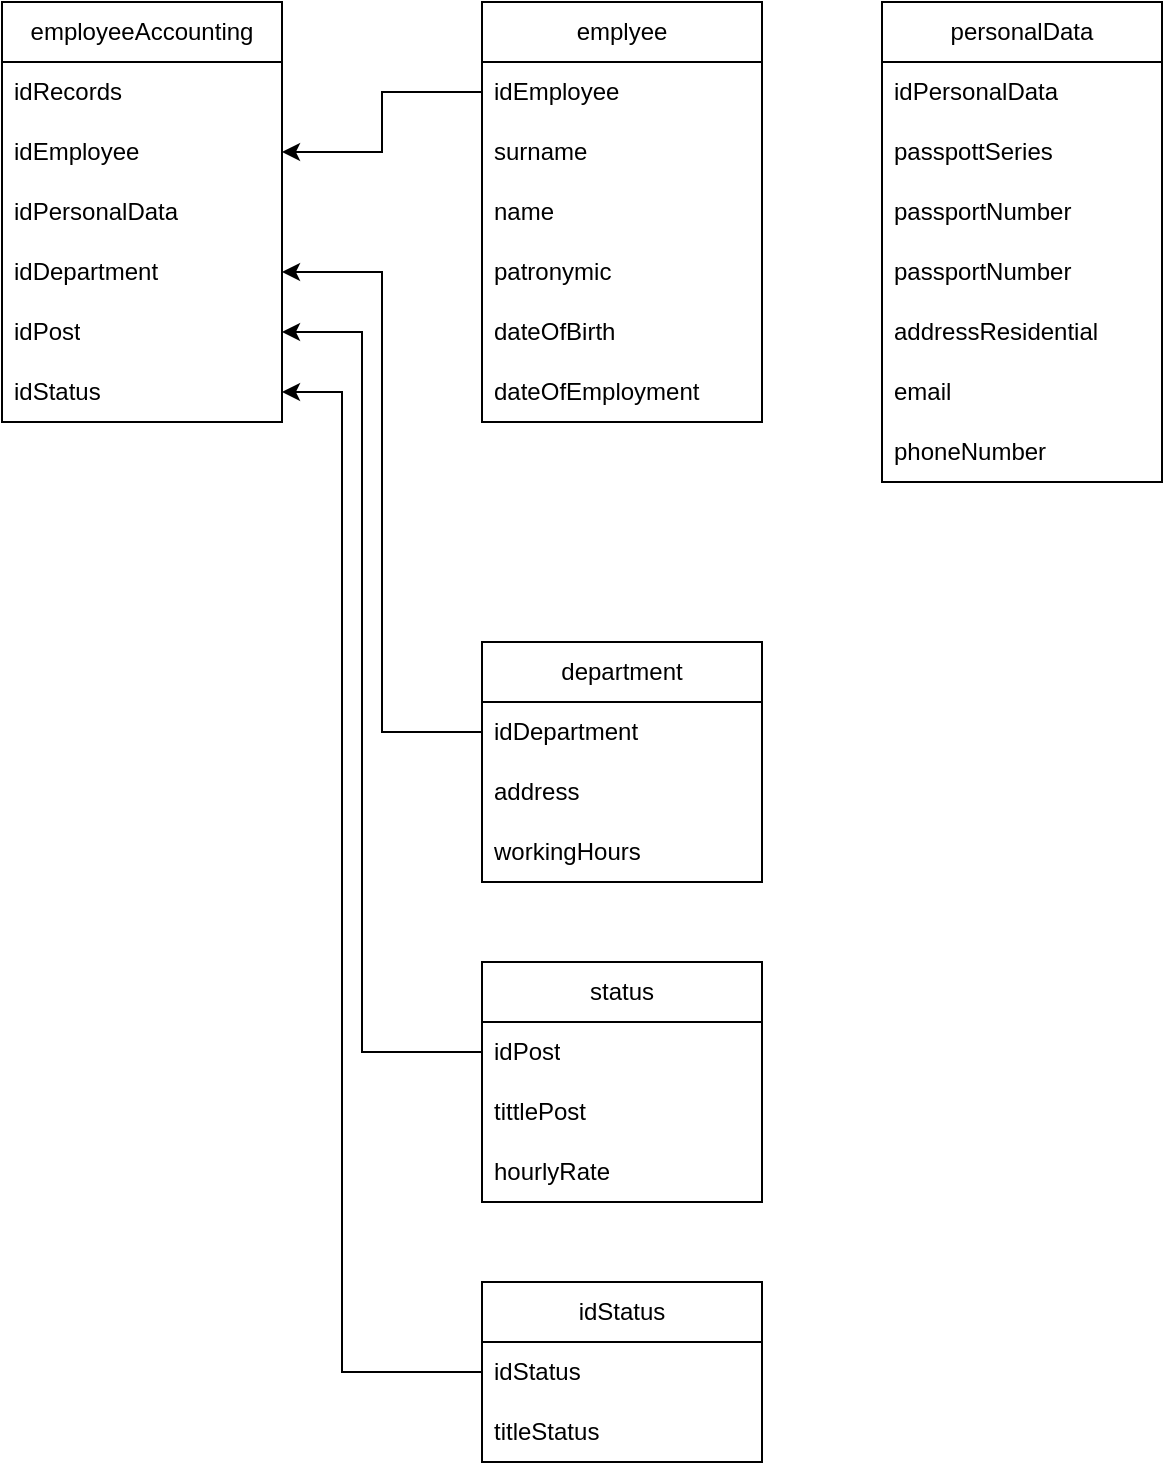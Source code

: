<mxfile version="24.8.3">
  <diagram name="Страница — 1" id="ANm-D0FOLEA3A3yPO6_3">
    <mxGraphModel dx="1434" dy="781" grid="1" gridSize="10" guides="1" tooltips="1" connect="1" arrows="1" fold="1" page="1" pageScale="1" pageWidth="827" pageHeight="1169" math="0" shadow="0">
      <root>
        <mxCell id="0" />
        <mxCell id="1" parent="0" />
        <mxCell id="rZvSpYlE1hxaTkA2vXnX-5" value="employeeAccounting" style="swimlane;fontStyle=0;childLayout=stackLayout;horizontal=1;startSize=30;horizontalStack=0;resizeParent=1;resizeParentMax=0;resizeLast=0;collapsible=1;marginBottom=0;whiteSpace=wrap;html=1;" vertex="1" parent="1">
          <mxGeometry x="40" y="40" width="140" height="210" as="geometry" />
        </mxCell>
        <mxCell id="rZvSpYlE1hxaTkA2vXnX-6" value="idRecords" style="text;strokeColor=none;fillColor=none;align=left;verticalAlign=middle;spacingLeft=4;spacingRight=4;overflow=hidden;points=[[0,0.5],[1,0.5]];portConstraint=eastwest;rotatable=0;whiteSpace=wrap;html=1;" vertex="1" parent="rZvSpYlE1hxaTkA2vXnX-5">
          <mxGeometry y="30" width="140" height="30" as="geometry" />
        </mxCell>
        <mxCell id="rZvSpYlE1hxaTkA2vXnX-7" value="idEmployee" style="text;strokeColor=none;fillColor=none;align=left;verticalAlign=middle;spacingLeft=4;spacingRight=4;overflow=hidden;points=[[0,0.5],[1,0.5]];portConstraint=eastwest;rotatable=0;whiteSpace=wrap;html=1;" vertex="1" parent="rZvSpYlE1hxaTkA2vXnX-5">
          <mxGeometry y="60" width="140" height="30" as="geometry" />
        </mxCell>
        <mxCell id="rZvSpYlE1hxaTkA2vXnX-8" value="idPersonalData" style="text;strokeColor=none;fillColor=none;align=left;verticalAlign=middle;spacingLeft=4;spacingRight=4;overflow=hidden;points=[[0,0.5],[1,0.5]];portConstraint=eastwest;rotatable=0;whiteSpace=wrap;html=1;" vertex="1" parent="rZvSpYlE1hxaTkA2vXnX-5">
          <mxGeometry y="90" width="140" height="30" as="geometry" />
        </mxCell>
        <mxCell id="rZvSpYlE1hxaTkA2vXnX-9" value="idDepartment" style="text;strokeColor=none;fillColor=none;align=left;verticalAlign=middle;spacingLeft=4;spacingRight=4;overflow=hidden;points=[[0,0.5],[1,0.5]];portConstraint=eastwest;rotatable=0;whiteSpace=wrap;html=1;" vertex="1" parent="rZvSpYlE1hxaTkA2vXnX-5">
          <mxGeometry y="120" width="140" height="30" as="geometry" />
        </mxCell>
        <mxCell id="rZvSpYlE1hxaTkA2vXnX-10" value="idPost" style="text;strokeColor=none;fillColor=none;align=left;verticalAlign=middle;spacingLeft=4;spacingRight=4;overflow=hidden;points=[[0,0.5],[1,0.5]];portConstraint=eastwest;rotatable=0;whiteSpace=wrap;html=1;" vertex="1" parent="rZvSpYlE1hxaTkA2vXnX-5">
          <mxGeometry y="150" width="140" height="30" as="geometry" />
        </mxCell>
        <mxCell id="rZvSpYlE1hxaTkA2vXnX-11" value="idStatus" style="text;strokeColor=none;fillColor=none;align=left;verticalAlign=middle;spacingLeft=4;spacingRight=4;overflow=hidden;points=[[0,0.5],[1,0.5]];portConstraint=eastwest;rotatable=0;whiteSpace=wrap;html=1;" vertex="1" parent="rZvSpYlE1hxaTkA2vXnX-5">
          <mxGeometry y="180" width="140" height="30" as="geometry" />
        </mxCell>
        <mxCell id="rZvSpYlE1hxaTkA2vXnX-12" value="status" style="swimlane;fontStyle=0;childLayout=stackLayout;horizontal=1;startSize=30;horizontalStack=0;resizeParent=1;resizeParentMax=0;resizeLast=0;collapsible=1;marginBottom=0;whiteSpace=wrap;html=1;" vertex="1" parent="1">
          <mxGeometry x="280" y="520" width="140" height="120" as="geometry" />
        </mxCell>
        <mxCell id="rZvSpYlE1hxaTkA2vXnX-13" value="idPost" style="text;strokeColor=none;fillColor=none;align=left;verticalAlign=middle;spacingLeft=4;spacingRight=4;overflow=hidden;points=[[0,0.5],[1,0.5]];portConstraint=eastwest;rotatable=0;whiteSpace=wrap;html=1;" vertex="1" parent="rZvSpYlE1hxaTkA2vXnX-12">
          <mxGeometry y="30" width="140" height="30" as="geometry" />
        </mxCell>
        <mxCell id="rZvSpYlE1hxaTkA2vXnX-14" value="tittlePost" style="text;strokeColor=none;fillColor=none;align=left;verticalAlign=middle;spacingLeft=4;spacingRight=4;overflow=hidden;points=[[0,0.5],[1,0.5]];portConstraint=eastwest;rotatable=0;whiteSpace=wrap;html=1;" vertex="1" parent="rZvSpYlE1hxaTkA2vXnX-12">
          <mxGeometry y="60" width="140" height="30" as="geometry" />
        </mxCell>
        <mxCell id="rZvSpYlE1hxaTkA2vXnX-15" value="hourlyRate" style="text;strokeColor=none;fillColor=none;align=left;verticalAlign=middle;spacingLeft=4;spacingRight=4;overflow=hidden;points=[[0,0.5],[1,0.5]];portConstraint=eastwest;rotatable=0;whiteSpace=wrap;html=1;" vertex="1" parent="rZvSpYlE1hxaTkA2vXnX-12">
          <mxGeometry y="90" width="140" height="30" as="geometry" />
        </mxCell>
        <mxCell id="rZvSpYlE1hxaTkA2vXnX-16" value="idStatus" style="swimlane;fontStyle=0;childLayout=stackLayout;horizontal=1;startSize=30;horizontalStack=0;resizeParent=1;resizeParentMax=0;resizeLast=0;collapsible=1;marginBottom=0;whiteSpace=wrap;html=1;" vertex="1" parent="1">
          <mxGeometry x="280" y="680" width="140" height="90" as="geometry" />
        </mxCell>
        <mxCell id="rZvSpYlE1hxaTkA2vXnX-17" value="idStatus" style="text;strokeColor=none;fillColor=none;align=left;verticalAlign=middle;spacingLeft=4;spacingRight=4;overflow=hidden;points=[[0,0.5],[1,0.5]];portConstraint=eastwest;rotatable=0;whiteSpace=wrap;html=1;" vertex="1" parent="rZvSpYlE1hxaTkA2vXnX-16">
          <mxGeometry y="30" width="140" height="30" as="geometry" />
        </mxCell>
        <mxCell id="rZvSpYlE1hxaTkA2vXnX-18" value="titleStatus" style="text;strokeColor=none;fillColor=none;align=left;verticalAlign=middle;spacingLeft=4;spacingRight=4;overflow=hidden;points=[[0,0.5],[1,0.5]];portConstraint=eastwest;rotatable=0;whiteSpace=wrap;html=1;" vertex="1" parent="rZvSpYlE1hxaTkA2vXnX-16">
          <mxGeometry y="60" width="140" height="30" as="geometry" />
        </mxCell>
        <mxCell id="rZvSpYlE1hxaTkA2vXnX-23" value="emplyee" style="swimlane;fontStyle=0;childLayout=stackLayout;horizontal=1;startSize=30;horizontalStack=0;resizeParent=1;resizeParentMax=0;resizeLast=0;collapsible=1;marginBottom=0;whiteSpace=wrap;html=1;" vertex="1" parent="1">
          <mxGeometry x="280" y="40" width="140" height="210" as="geometry" />
        </mxCell>
        <mxCell id="rZvSpYlE1hxaTkA2vXnX-24" value="idEmployee" style="text;strokeColor=none;fillColor=none;align=left;verticalAlign=middle;spacingLeft=4;spacingRight=4;overflow=hidden;points=[[0,0.5],[1,0.5]];portConstraint=eastwest;rotatable=0;whiteSpace=wrap;html=1;" vertex="1" parent="rZvSpYlE1hxaTkA2vXnX-23">
          <mxGeometry y="30" width="140" height="30" as="geometry" />
        </mxCell>
        <mxCell id="rZvSpYlE1hxaTkA2vXnX-25" value="surname" style="text;strokeColor=none;fillColor=none;align=left;verticalAlign=middle;spacingLeft=4;spacingRight=4;overflow=hidden;points=[[0,0.5],[1,0.5]];portConstraint=eastwest;rotatable=0;whiteSpace=wrap;html=1;" vertex="1" parent="rZvSpYlE1hxaTkA2vXnX-23">
          <mxGeometry y="60" width="140" height="30" as="geometry" />
        </mxCell>
        <mxCell id="rZvSpYlE1hxaTkA2vXnX-26" value="name" style="text;strokeColor=none;fillColor=none;align=left;verticalAlign=middle;spacingLeft=4;spacingRight=4;overflow=hidden;points=[[0,0.5],[1,0.5]];portConstraint=eastwest;rotatable=0;whiteSpace=wrap;html=1;" vertex="1" parent="rZvSpYlE1hxaTkA2vXnX-23">
          <mxGeometry y="90" width="140" height="30" as="geometry" />
        </mxCell>
        <mxCell id="rZvSpYlE1hxaTkA2vXnX-27" value="patronymic" style="text;strokeColor=none;fillColor=none;align=left;verticalAlign=middle;spacingLeft=4;spacingRight=4;overflow=hidden;points=[[0,0.5],[1,0.5]];portConstraint=eastwest;rotatable=0;whiteSpace=wrap;html=1;" vertex="1" parent="rZvSpYlE1hxaTkA2vXnX-23">
          <mxGeometry y="120" width="140" height="30" as="geometry" />
        </mxCell>
        <mxCell id="rZvSpYlE1hxaTkA2vXnX-28" value="dateOfBirth" style="text;strokeColor=none;fillColor=none;align=left;verticalAlign=middle;spacingLeft=4;spacingRight=4;overflow=hidden;points=[[0,0.5],[1,0.5]];portConstraint=eastwest;rotatable=0;whiteSpace=wrap;html=1;" vertex="1" parent="rZvSpYlE1hxaTkA2vXnX-23">
          <mxGeometry y="150" width="140" height="30" as="geometry" />
        </mxCell>
        <mxCell id="rZvSpYlE1hxaTkA2vXnX-29" value="dateOfEmployment" style="text;strokeColor=none;fillColor=none;align=left;verticalAlign=middle;spacingLeft=4;spacingRight=4;overflow=hidden;points=[[0,0.5],[1,0.5]];portConstraint=eastwest;rotatable=0;whiteSpace=wrap;html=1;" vertex="1" parent="rZvSpYlE1hxaTkA2vXnX-23">
          <mxGeometry y="180" width="140" height="30" as="geometry" />
        </mxCell>
        <mxCell id="rZvSpYlE1hxaTkA2vXnX-31" value="department" style="swimlane;fontStyle=0;childLayout=stackLayout;horizontal=1;startSize=30;horizontalStack=0;resizeParent=1;resizeParentMax=0;resizeLast=0;collapsible=1;marginBottom=0;whiteSpace=wrap;html=1;" vertex="1" parent="1">
          <mxGeometry x="280" y="360" width="140" height="120" as="geometry" />
        </mxCell>
        <mxCell id="rZvSpYlE1hxaTkA2vXnX-32" value="idDepartment" style="text;strokeColor=none;fillColor=none;align=left;verticalAlign=middle;spacingLeft=4;spacingRight=4;overflow=hidden;points=[[0,0.5],[1,0.5]];portConstraint=eastwest;rotatable=0;whiteSpace=wrap;html=1;" vertex="1" parent="rZvSpYlE1hxaTkA2vXnX-31">
          <mxGeometry y="30" width="140" height="30" as="geometry" />
        </mxCell>
        <mxCell id="rZvSpYlE1hxaTkA2vXnX-33" value="address" style="text;strokeColor=none;fillColor=none;align=left;verticalAlign=middle;spacingLeft=4;spacingRight=4;overflow=hidden;points=[[0,0.5],[1,0.5]];portConstraint=eastwest;rotatable=0;whiteSpace=wrap;html=1;" vertex="1" parent="rZvSpYlE1hxaTkA2vXnX-31">
          <mxGeometry y="60" width="140" height="30" as="geometry" />
        </mxCell>
        <mxCell id="rZvSpYlE1hxaTkA2vXnX-34" value="workingHours" style="text;strokeColor=none;fillColor=none;align=left;verticalAlign=middle;spacingLeft=4;spacingRight=4;overflow=hidden;points=[[0,0.5],[1,0.5]];portConstraint=eastwest;rotatable=0;whiteSpace=wrap;html=1;" vertex="1" parent="rZvSpYlE1hxaTkA2vXnX-31">
          <mxGeometry y="90" width="140" height="30" as="geometry" />
        </mxCell>
        <mxCell id="rZvSpYlE1hxaTkA2vXnX-35" style="edgeStyle=orthogonalEdgeStyle;rounded=0;orthogonalLoop=1;jettySize=auto;html=1;exitX=0;exitY=0.5;exitDx=0;exitDy=0;entryX=1;entryY=0.5;entryDx=0;entryDy=0;" edge="1" parent="1" source="rZvSpYlE1hxaTkA2vXnX-32" target="rZvSpYlE1hxaTkA2vXnX-9">
          <mxGeometry relative="1" as="geometry" />
        </mxCell>
        <mxCell id="rZvSpYlE1hxaTkA2vXnX-36" style="edgeStyle=orthogonalEdgeStyle;rounded=0;orthogonalLoop=1;jettySize=auto;html=1;exitX=0;exitY=0.5;exitDx=0;exitDy=0;entryX=1;entryY=0.5;entryDx=0;entryDy=0;" edge="1" parent="1" source="rZvSpYlE1hxaTkA2vXnX-24" target="rZvSpYlE1hxaTkA2vXnX-7">
          <mxGeometry relative="1" as="geometry" />
        </mxCell>
        <mxCell id="rZvSpYlE1hxaTkA2vXnX-37" style="edgeStyle=orthogonalEdgeStyle;rounded=0;orthogonalLoop=1;jettySize=auto;html=1;exitX=0;exitY=0.5;exitDx=0;exitDy=0;entryX=1;entryY=0.5;entryDx=0;entryDy=0;" edge="1" parent="1" source="rZvSpYlE1hxaTkA2vXnX-13" target="rZvSpYlE1hxaTkA2vXnX-10">
          <mxGeometry relative="1" as="geometry">
            <Array as="points">
              <mxPoint x="220" y="565" />
              <mxPoint x="220" y="205" />
            </Array>
          </mxGeometry>
        </mxCell>
        <mxCell id="rZvSpYlE1hxaTkA2vXnX-38" style="edgeStyle=orthogonalEdgeStyle;rounded=0;orthogonalLoop=1;jettySize=auto;html=1;exitX=0;exitY=0.5;exitDx=0;exitDy=0;entryX=1;entryY=0.5;entryDx=0;entryDy=0;" edge="1" parent="1" source="rZvSpYlE1hxaTkA2vXnX-17" target="rZvSpYlE1hxaTkA2vXnX-11">
          <mxGeometry relative="1" as="geometry">
            <Array as="points">
              <mxPoint x="210" y="725" />
              <mxPoint x="210" y="235" />
            </Array>
          </mxGeometry>
        </mxCell>
        <mxCell id="rZvSpYlE1hxaTkA2vXnX-39" value="personalData" style="swimlane;fontStyle=0;childLayout=stackLayout;horizontal=1;startSize=30;horizontalStack=0;resizeParent=1;resizeParentMax=0;resizeLast=0;collapsible=1;marginBottom=0;whiteSpace=wrap;html=1;" vertex="1" parent="1">
          <mxGeometry x="480" y="40" width="140" height="240" as="geometry" />
        </mxCell>
        <mxCell id="rZvSpYlE1hxaTkA2vXnX-40" value="idPersonalData" style="text;strokeColor=none;fillColor=none;align=left;verticalAlign=middle;spacingLeft=4;spacingRight=4;overflow=hidden;points=[[0,0.5],[1,0.5]];portConstraint=eastwest;rotatable=0;whiteSpace=wrap;html=1;" vertex="1" parent="rZvSpYlE1hxaTkA2vXnX-39">
          <mxGeometry y="30" width="140" height="30" as="geometry" />
        </mxCell>
        <mxCell id="rZvSpYlE1hxaTkA2vXnX-41" value="passpottSeries" style="text;strokeColor=none;fillColor=none;align=left;verticalAlign=middle;spacingLeft=4;spacingRight=4;overflow=hidden;points=[[0,0.5],[1,0.5]];portConstraint=eastwest;rotatable=0;whiteSpace=wrap;html=1;" vertex="1" parent="rZvSpYlE1hxaTkA2vXnX-39">
          <mxGeometry y="60" width="140" height="30" as="geometry" />
        </mxCell>
        <mxCell id="rZvSpYlE1hxaTkA2vXnX-42" value="passportNumber" style="text;strokeColor=none;fillColor=none;align=left;verticalAlign=middle;spacingLeft=4;spacingRight=4;overflow=hidden;points=[[0,0.5],[1,0.5]];portConstraint=eastwest;rotatable=0;whiteSpace=wrap;html=1;" vertex="1" parent="rZvSpYlE1hxaTkA2vXnX-39">
          <mxGeometry y="90" width="140" height="30" as="geometry" />
        </mxCell>
        <mxCell id="rZvSpYlE1hxaTkA2vXnX-46" value="passportNumber" style="text;strokeColor=none;fillColor=none;align=left;verticalAlign=middle;spacingLeft=4;spacingRight=4;overflow=hidden;points=[[0,0.5],[1,0.5]];portConstraint=eastwest;rotatable=0;whiteSpace=wrap;html=1;" vertex="1" parent="rZvSpYlE1hxaTkA2vXnX-39">
          <mxGeometry y="120" width="140" height="30" as="geometry" />
        </mxCell>
        <mxCell id="rZvSpYlE1hxaTkA2vXnX-43" value="addressResidential" style="text;strokeColor=none;fillColor=none;align=left;verticalAlign=middle;spacingLeft=4;spacingRight=4;overflow=hidden;points=[[0,0.5],[1,0.5]];portConstraint=eastwest;rotatable=0;whiteSpace=wrap;html=1;" vertex="1" parent="rZvSpYlE1hxaTkA2vXnX-39">
          <mxGeometry y="150" width="140" height="30" as="geometry" />
        </mxCell>
        <mxCell id="rZvSpYlE1hxaTkA2vXnX-44" value="email" style="text;strokeColor=none;fillColor=none;align=left;verticalAlign=middle;spacingLeft=4;spacingRight=4;overflow=hidden;points=[[0,0.5],[1,0.5]];portConstraint=eastwest;rotatable=0;whiteSpace=wrap;html=1;" vertex="1" parent="rZvSpYlE1hxaTkA2vXnX-39">
          <mxGeometry y="180" width="140" height="30" as="geometry" />
        </mxCell>
        <mxCell id="rZvSpYlE1hxaTkA2vXnX-45" value="phoneNumber" style="text;strokeColor=none;fillColor=none;align=left;verticalAlign=middle;spacingLeft=4;spacingRight=4;overflow=hidden;points=[[0,0.5],[1,0.5]];portConstraint=eastwest;rotatable=0;whiteSpace=wrap;html=1;" vertex="1" parent="rZvSpYlE1hxaTkA2vXnX-39">
          <mxGeometry y="210" width="140" height="30" as="geometry" />
        </mxCell>
      </root>
    </mxGraphModel>
  </diagram>
</mxfile>
